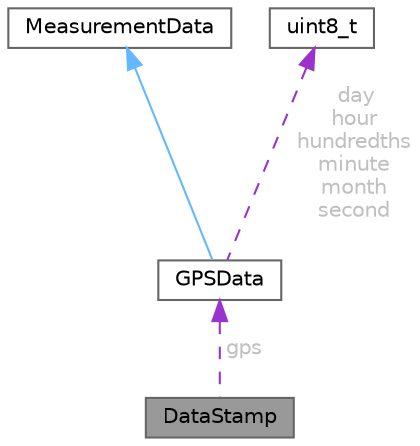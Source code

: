 digraph "DataStamp"
{
 // LATEX_PDF_SIZE
  bgcolor="transparent";
  edge [fontname=Helvetica,fontsize=10,labelfontname=Helvetica,labelfontsize=10];
  node [fontname=Helvetica,fontsize=10,shape=box,height=0.2,width=0.4];
  Node1 [id="Node000001",label="DataStamp",height=0.2,width=0.4,color="gray40", fillcolor="grey60", style="filled", fontcolor="black",tooltip=" "];
  Node2 -> Node1 [id="edge4_Node000001_Node000002",dir="back",color="darkorchid3",style="dashed",tooltip=" ",label=" gps",fontcolor="grey" ];
  Node2 [id="Node000002",label="GPSData",height=0.2,width=0.4,color="gray40", fillcolor="white", style="filled",URL="$struct_g_p_s_data.html",tooltip=" "];
  Node3 -> Node2 [id="edge5_Node000002_Node000003",dir="back",color="steelblue1",style="solid",tooltip=" "];
  Node3 [id="Node000003",label="MeasurementData",height=0.2,width=0.4,color="gray40", fillcolor="white", style="filled",URL="$struct_measurement_data.html",tooltip=" "];
  Node4 -> Node2 [id="edge6_Node000002_Node000004",dir="back",color="darkorchid3",style="dashed",tooltip=" ",label=" day\nhour\nhundredths\nminute\nmonth\nsecond",fontcolor="grey" ];
  Node4 [id="Node000004",label="uint8_t",height=0.2,width=0.4,color="gray40", fillcolor="white", style="filled",tooltip=" "];
}
